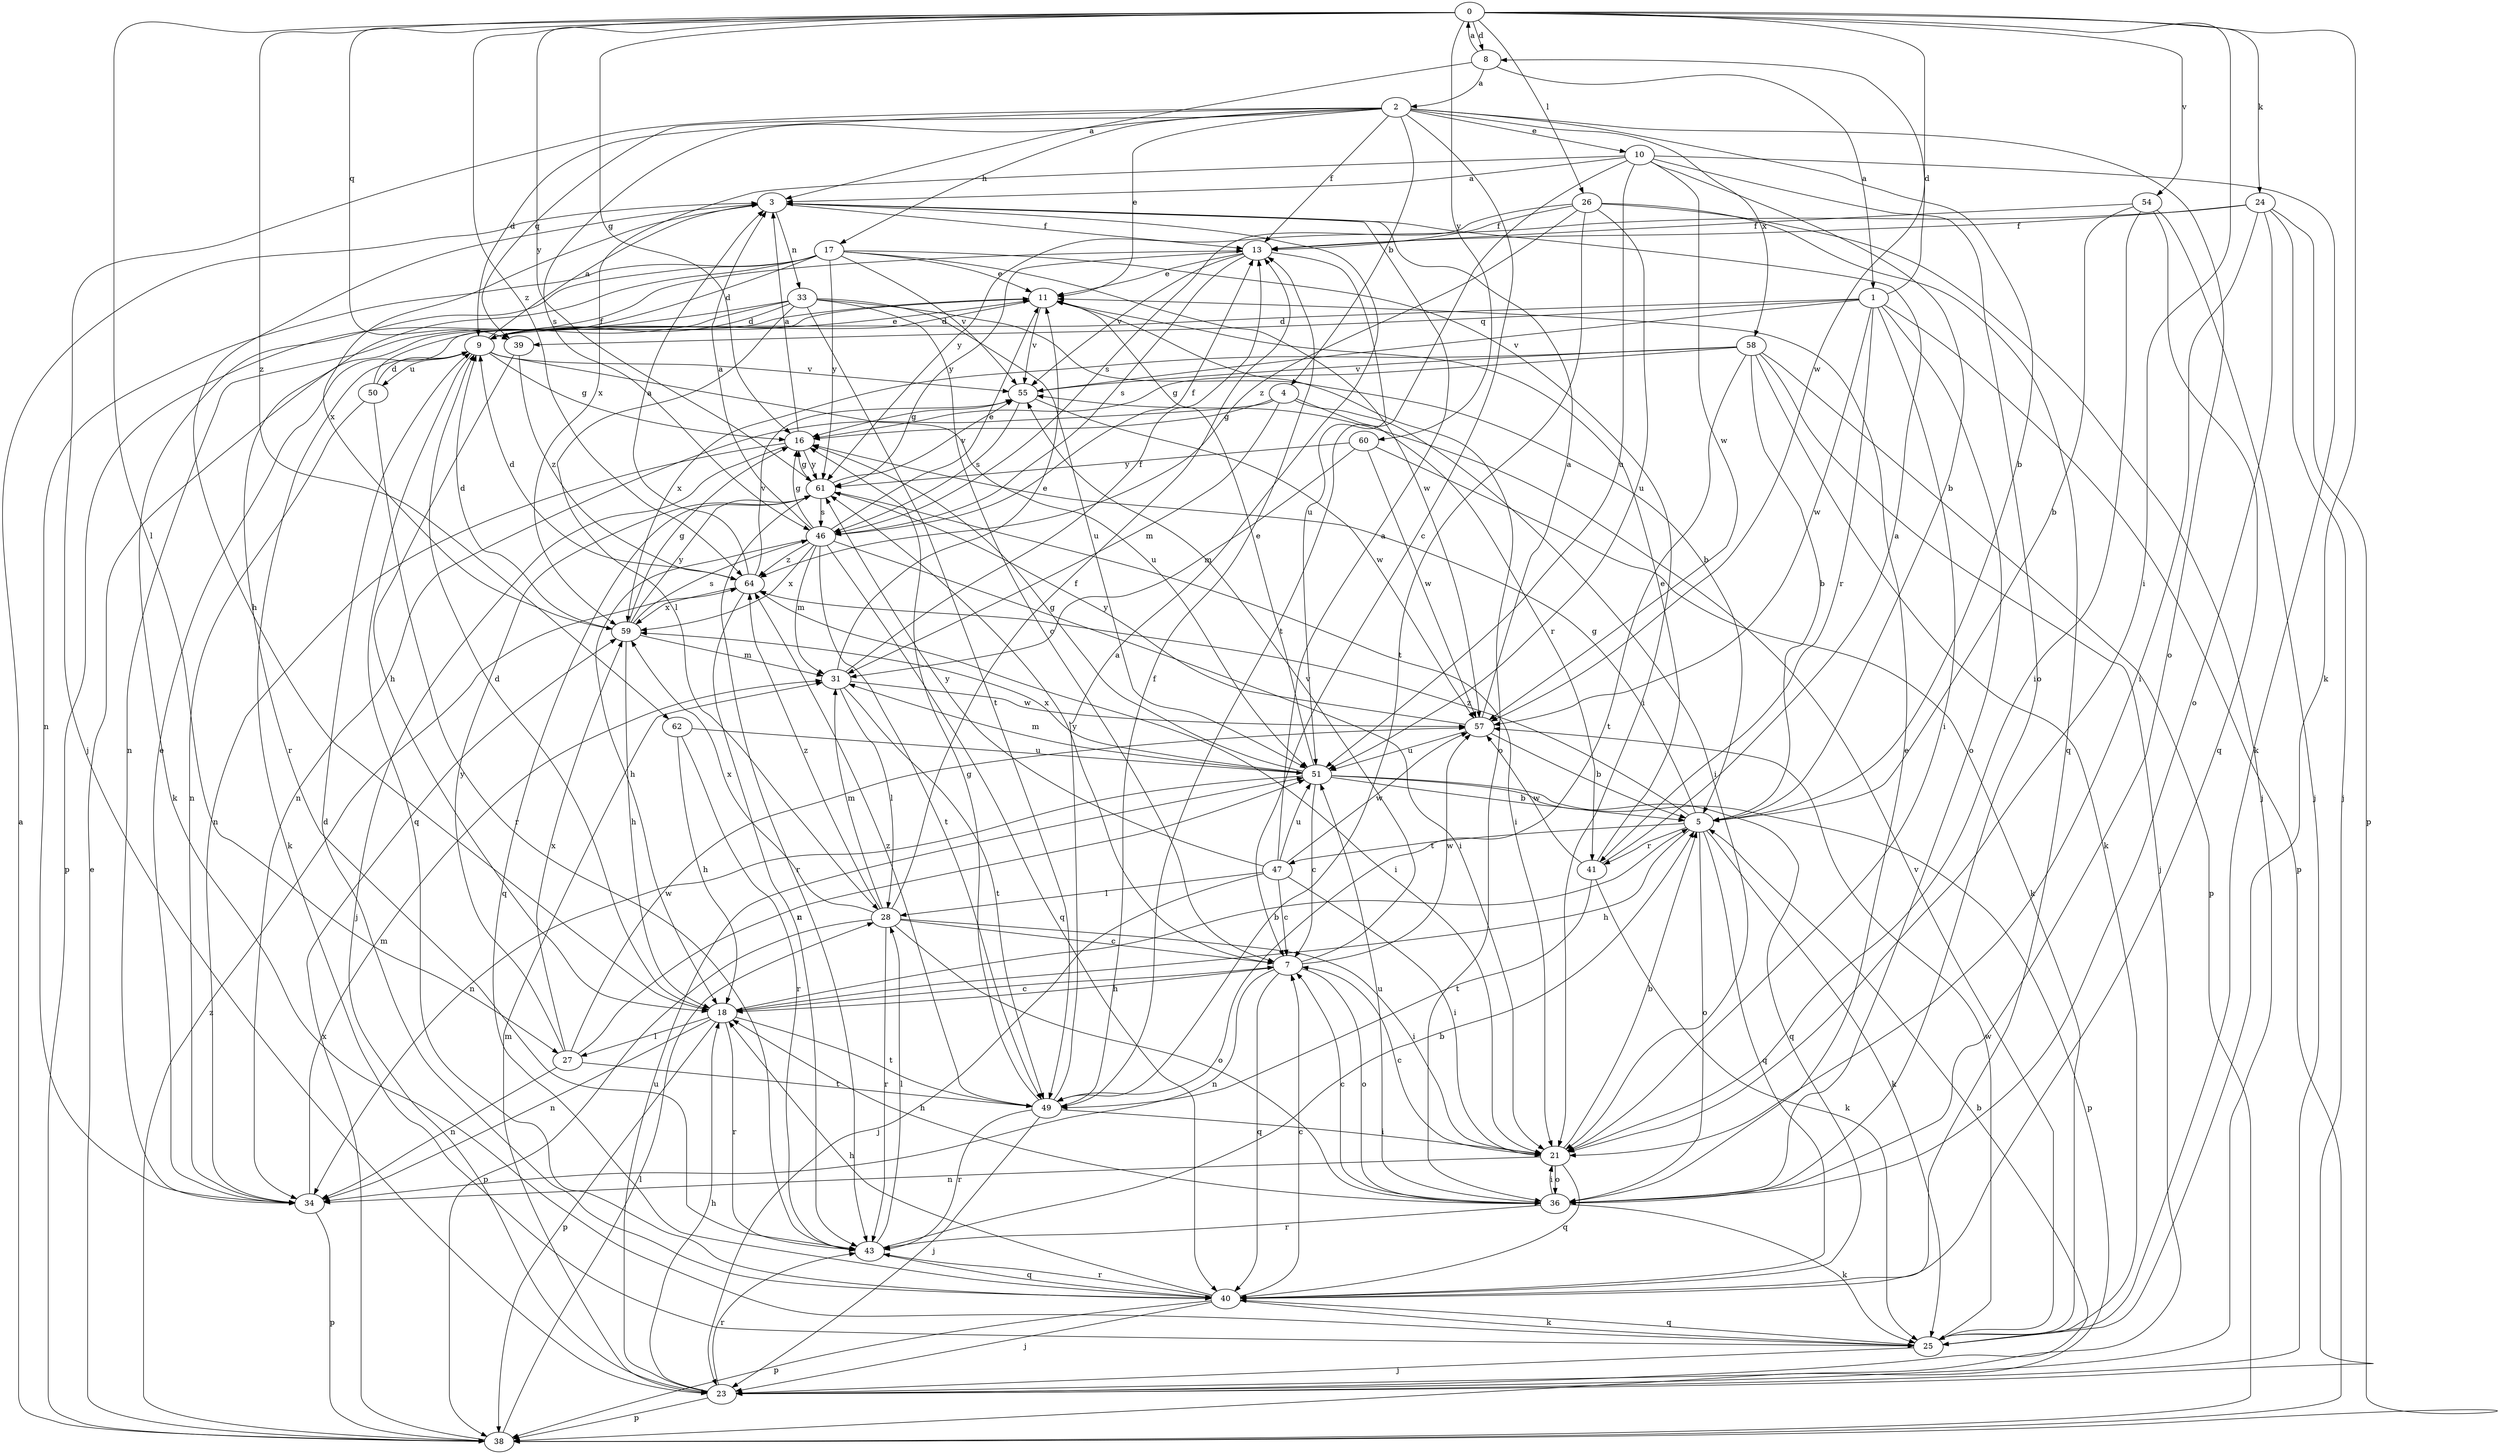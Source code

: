 strict digraph  {
0;
1;
2;
3;
4;
5;
7;
8;
9;
10;
11;
13;
16;
17;
18;
21;
23;
24;
25;
26;
27;
28;
31;
33;
34;
36;
38;
39;
40;
41;
43;
46;
47;
49;
50;
51;
54;
55;
57;
58;
59;
60;
61;
62;
64;
0 -> 8  [label=d];
0 -> 16  [label=g];
0 -> 21  [label=i];
0 -> 24  [label=k];
0 -> 25  [label=k];
0 -> 26  [label=l];
0 -> 27  [label=l];
0 -> 39  [label=q];
0 -> 54  [label=v];
0 -> 57  [label=w];
0 -> 60  [label=y];
0 -> 61  [label=y];
0 -> 62  [label=z];
0 -> 64  [label=z];
1 -> 8  [label=d];
1 -> 9  [label=d];
1 -> 21  [label=i];
1 -> 36  [label=o];
1 -> 38  [label=p];
1 -> 39  [label=q];
1 -> 41  [label=r];
1 -> 55  [label=v];
1 -> 57  [label=w];
2 -> 4  [label=b];
2 -> 5  [label=b];
2 -> 7  [label=c];
2 -> 9  [label=d];
2 -> 10  [label=e];
2 -> 11  [label=e];
2 -> 13  [label=f];
2 -> 17  [label=h];
2 -> 23  [label=j];
2 -> 36  [label=o];
2 -> 39  [label=q];
2 -> 46  [label=s];
2 -> 58  [label=x];
3 -> 13  [label=f];
3 -> 18  [label=h];
3 -> 33  [label=n];
3 -> 59  [label=x];
4 -> 16  [label=g];
4 -> 21  [label=i];
4 -> 31  [label=m];
4 -> 34  [label=n];
4 -> 41  [label=r];
5 -> 16  [label=g];
5 -> 18  [label=h];
5 -> 25  [label=k];
5 -> 36  [label=o];
5 -> 40  [label=q];
5 -> 41  [label=r];
5 -> 47  [label=t];
5 -> 64  [label=z];
7 -> 18  [label=h];
7 -> 34  [label=n];
7 -> 36  [label=o];
7 -> 40  [label=q];
7 -> 55  [label=v];
7 -> 57  [label=w];
7 -> 61  [label=y];
8 -> 0  [label=a];
8 -> 1  [label=a];
8 -> 2  [label=a];
8 -> 3  [label=a];
9 -> 3  [label=a];
9 -> 11  [label=e];
9 -> 16  [label=g];
9 -> 25  [label=k];
9 -> 40  [label=q];
9 -> 50  [label=u];
9 -> 51  [label=u];
9 -> 55  [label=v];
10 -> 3  [label=a];
10 -> 5  [label=b];
10 -> 25  [label=k];
10 -> 36  [label=o];
10 -> 49  [label=t];
10 -> 51  [label=u];
10 -> 57  [label=w];
10 -> 59  [label=x];
11 -> 9  [label=d];
11 -> 36  [label=o];
11 -> 55  [label=v];
13 -> 11  [label=e];
13 -> 46  [label=s];
13 -> 51  [label=u];
13 -> 55  [label=v];
13 -> 61  [label=y];
16 -> 3  [label=a];
16 -> 23  [label=j];
16 -> 34  [label=n];
16 -> 61  [label=y];
17 -> 9  [label=d];
17 -> 11  [label=e];
17 -> 21  [label=i];
17 -> 25  [label=k];
17 -> 34  [label=n];
17 -> 43  [label=r];
17 -> 55  [label=v];
17 -> 57  [label=w];
17 -> 61  [label=y];
18 -> 5  [label=b];
18 -> 7  [label=c];
18 -> 9  [label=d];
18 -> 27  [label=l];
18 -> 34  [label=n];
18 -> 38  [label=p];
18 -> 43  [label=r];
18 -> 49  [label=t];
21 -> 5  [label=b];
21 -> 7  [label=c];
21 -> 34  [label=n];
21 -> 36  [label=o];
21 -> 40  [label=q];
23 -> 5  [label=b];
23 -> 18  [label=h];
23 -> 31  [label=m];
23 -> 38  [label=p];
23 -> 43  [label=r];
23 -> 51  [label=u];
24 -> 13  [label=f];
24 -> 21  [label=i];
24 -> 23  [label=j];
24 -> 36  [label=o];
24 -> 38  [label=p];
24 -> 61  [label=y];
25 -> 23  [label=j];
25 -> 40  [label=q];
25 -> 55  [label=v];
25 -> 57  [label=w];
26 -> 13  [label=f];
26 -> 23  [label=j];
26 -> 40  [label=q];
26 -> 46  [label=s];
26 -> 49  [label=t];
26 -> 51  [label=u];
26 -> 64  [label=z];
27 -> 34  [label=n];
27 -> 49  [label=t];
27 -> 51  [label=u];
27 -> 57  [label=w];
27 -> 59  [label=x];
27 -> 61  [label=y];
28 -> 7  [label=c];
28 -> 13  [label=f];
28 -> 21  [label=i];
28 -> 31  [label=m];
28 -> 36  [label=o];
28 -> 38  [label=p];
28 -> 43  [label=r];
28 -> 59  [label=x];
28 -> 64  [label=z];
31 -> 11  [label=e];
31 -> 13  [label=f];
31 -> 28  [label=l];
31 -> 49  [label=t];
31 -> 57  [label=w];
33 -> 5  [label=b];
33 -> 7  [label=c];
33 -> 9  [label=d];
33 -> 28  [label=l];
33 -> 34  [label=n];
33 -> 38  [label=p];
33 -> 49  [label=t];
33 -> 51  [label=u];
34 -> 11  [label=e];
34 -> 31  [label=m];
34 -> 38  [label=p];
36 -> 7  [label=c];
36 -> 11  [label=e];
36 -> 18  [label=h];
36 -> 21  [label=i];
36 -> 25  [label=k];
36 -> 43  [label=r];
36 -> 51  [label=u];
38 -> 3  [label=a];
38 -> 11  [label=e];
38 -> 28  [label=l];
38 -> 59  [label=x];
38 -> 64  [label=z];
39 -> 18  [label=h];
39 -> 64  [label=z];
40 -> 7  [label=c];
40 -> 9  [label=d];
40 -> 18  [label=h];
40 -> 23  [label=j];
40 -> 25  [label=k];
40 -> 38  [label=p];
40 -> 43  [label=r];
41 -> 3  [label=a];
41 -> 11  [label=e];
41 -> 25  [label=k];
41 -> 49  [label=t];
41 -> 57  [label=w];
43 -> 5  [label=b];
43 -> 28  [label=l];
43 -> 40  [label=q];
46 -> 3  [label=a];
46 -> 11  [label=e];
46 -> 13  [label=f];
46 -> 16  [label=g];
46 -> 18  [label=h];
46 -> 21  [label=i];
46 -> 31  [label=m];
46 -> 40  [label=q];
46 -> 49  [label=t];
46 -> 59  [label=x];
46 -> 64  [label=z];
47 -> 3  [label=a];
47 -> 7  [label=c];
47 -> 21  [label=i];
47 -> 23  [label=j];
47 -> 28  [label=l];
47 -> 51  [label=u];
47 -> 57  [label=w];
47 -> 61  [label=y];
49 -> 3  [label=a];
49 -> 13  [label=f];
49 -> 16  [label=g];
49 -> 21  [label=i];
49 -> 23  [label=j];
49 -> 43  [label=r];
49 -> 64  [label=z];
50 -> 9  [label=d];
50 -> 13  [label=f];
50 -> 34  [label=n];
50 -> 43  [label=r];
51 -> 5  [label=b];
51 -> 7  [label=c];
51 -> 11  [label=e];
51 -> 16  [label=g];
51 -> 31  [label=m];
51 -> 34  [label=n];
51 -> 38  [label=p];
51 -> 40  [label=q];
51 -> 59  [label=x];
54 -> 5  [label=b];
54 -> 13  [label=f];
54 -> 21  [label=i];
54 -> 23  [label=j];
54 -> 40  [label=q];
55 -> 16  [label=g];
55 -> 46  [label=s];
55 -> 57  [label=w];
57 -> 3  [label=a];
57 -> 5  [label=b];
57 -> 51  [label=u];
57 -> 61  [label=y];
58 -> 5  [label=b];
58 -> 16  [label=g];
58 -> 23  [label=j];
58 -> 25  [label=k];
58 -> 38  [label=p];
58 -> 49  [label=t];
58 -> 55  [label=v];
58 -> 59  [label=x];
59 -> 9  [label=d];
59 -> 16  [label=g];
59 -> 18  [label=h];
59 -> 31  [label=m];
59 -> 46  [label=s];
59 -> 61  [label=y];
60 -> 25  [label=k];
60 -> 31  [label=m];
60 -> 57  [label=w];
60 -> 61  [label=y];
61 -> 16  [label=g];
61 -> 21  [label=i];
61 -> 40  [label=q];
61 -> 43  [label=r];
61 -> 46  [label=s];
61 -> 55  [label=v];
62 -> 18  [label=h];
62 -> 43  [label=r];
62 -> 51  [label=u];
64 -> 3  [label=a];
64 -> 9  [label=d];
64 -> 21  [label=i];
64 -> 43  [label=r];
64 -> 55  [label=v];
64 -> 59  [label=x];
}
